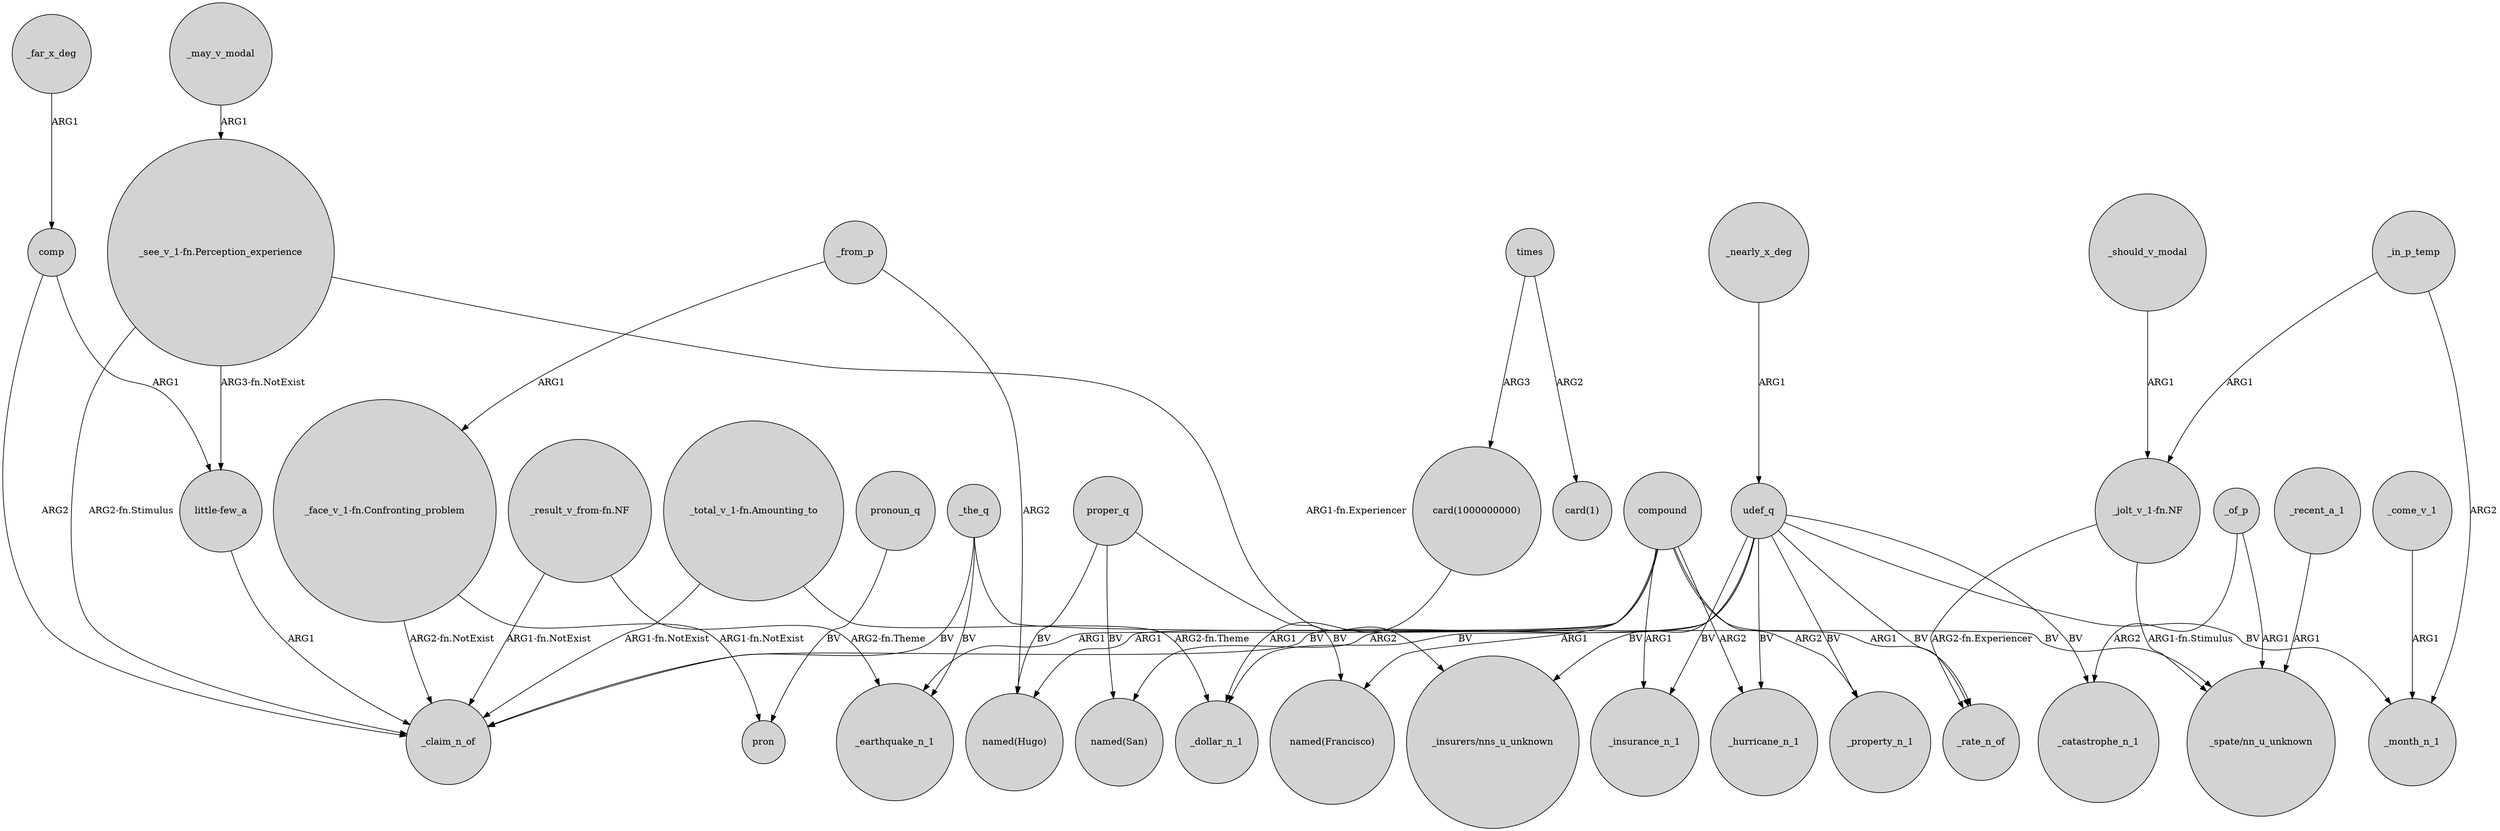 digraph {
	node [shape=circle style=filled]
	_the_q -> _earthquake_n_1 [label=BV]
	compound -> _insurance_n_1 [label=ARG1]
	_the_q -> _claim_n_of [label=BV]
	_of_p -> _catastrophe_n_1 [label=ARG2]
	"_see_v_1-fn.Perception_experience" -> _claim_n_of [label="ARG2-fn.Stimulus"]
	proper_q -> "named(Francisco)" [label=BV]
	compound -> "named(San)" [label=ARG2]
	compound -> "named(Hugo)" [label=ARG1]
	udef_q -> _insurance_n_1 [label=BV]
	_in_p_temp -> _month_n_1 [label=ARG2]
	"_jolt_v_1-fn.NF" -> "_spate/nn_u_unknown" [label="ARG1-fn.Stimulus"]
	compound -> _rate_n_of [label=ARG1]
	compound -> _property_n_1 [label=ARG2]
	udef_q -> _catastrophe_n_1 [label=BV]
	_may_v_modal -> "_see_v_1-fn.Perception_experience" [label=ARG1]
	udef_q -> _rate_n_of [label=BV]
	"_result_v_from-fn.NF" -> _claim_n_of [label="ARG1-fn.NotExist"]
	"_jolt_v_1-fn.NF" -> _rate_n_of [label="ARG2-fn.Experiencer"]
	udef_q -> _month_n_1 [label=BV]
	"_total_v_1-fn.Amounting_to" -> _claim_n_of [label="ARG1-fn.NotExist"]
	times -> "card(1000000000)" [label=ARG3]
	_from_p -> "named(Hugo)" [label=ARG2]
	_recent_a_1 -> "_spate/nn_u_unknown" [label=ARG1]
	pronoun_q -> pron [label=BV]
	udef_q -> _hurricane_n_1 [label=BV]
	"little-few_a" -> _claim_n_of [label=ARG1]
	"_result_v_from-fn.NF" -> _earthquake_n_1 [label="ARG2-fn.Theme"]
	times -> "card(1)" [label=ARG2]
	"_face_v_1-fn.Confronting_problem" -> pron [label="ARG1-fn.NotExist"]
	comp -> "little-few_a" [label=ARG1]
	_should_v_modal -> "_jolt_v_1-fn.NF" [label=ARG1]
	udef_q -> _property_n_1 [label=BV]
	compound -> "named(Francisco)" [label=ARG1]
	_nearly_x_deg -> udef_q [label=ARG1]
	_of_p -> "_spate/nn_u_unknown" [label=ARG1]
	proper_q -> "named(Hugo)" [label=BV]
	_far_x_deg -> comp [label=ARG1]
	_in_p_temp -> "_jolt_v_1-fn.NF" [label=ARG1]
	proper_q -> "named(San)" [label=BV]
	"_face_v_1-fn.Confronting_problem" -> _claim_n_of [label="ARG2-fn.NotExist"]
	udef_q -> "_insurers/nns_u_unknown" [label=BV]
	"_see_v_1-fn.Perception_experience" -> "_insurers/nns_u_unknown" [label="ARG1-fn.Experiencer"]
	compound -> _hurricane_n_1 [label=ARG2]
	udef_q -> _claim_n_of [label=BV]
	"card(1000000000)" -> _dollar_n_1 [label=ARG1]
	compound -> _earthquake_n_1 [label=ARG1]
	comp -> _claim_n_of [label=ARG2]
	"_total_v_1-fn.Amounting_to" -> _dollar_n_1 [label="ARG2-fn.Theme"]
	_the_q -> "_spate/nn_u_unknown" [label=BV]
	_from_p -> "_face_v_1-fn.Confronting_problem" [label=ARG1]
	udef_q -> _dollar_n_1 [label=BV]
	_come_v_1 -> _month_n_1 [label=ARG1]
	"_see_v_1-fn.Perception_experience" -> "little-few_a" [label="ARG3-fn.NotExist"]
}
